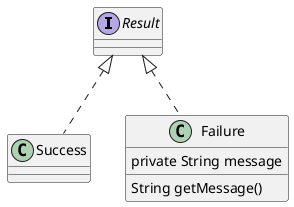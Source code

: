 @startuml
interface Result
Result <|.. Success
Result <|.. Failure
Failure : private String message
Failure : String getMessage()
@enduml